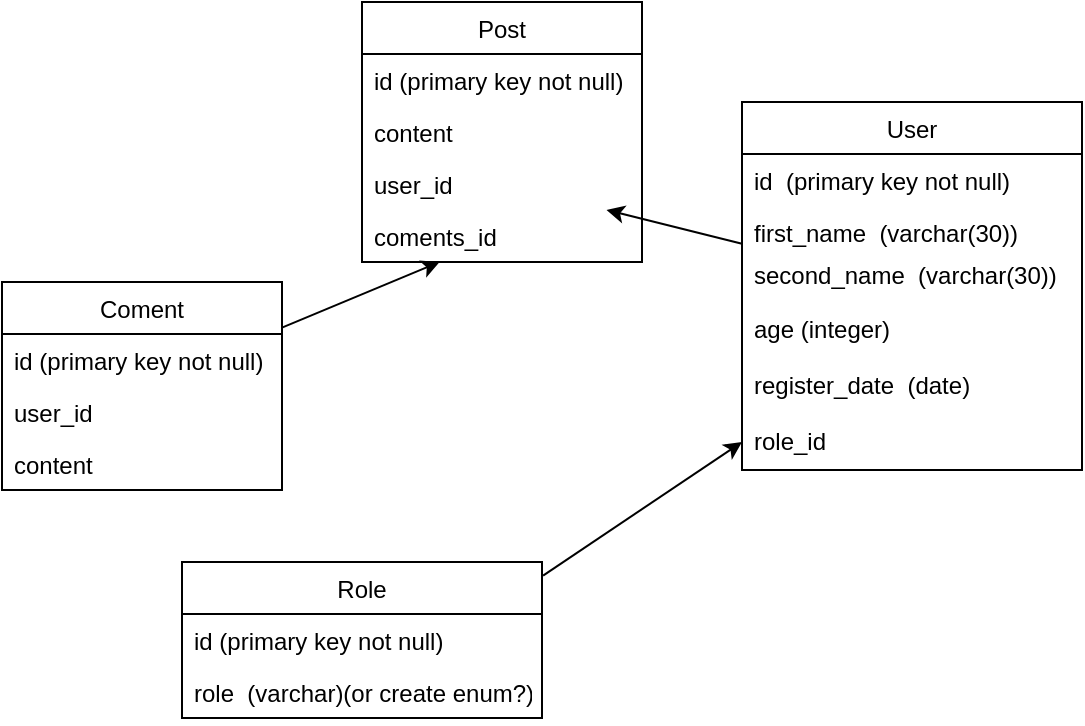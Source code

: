 <mxfile version="14.4.2" type="github"><diagram id="bsIDxaLzdYbgeSy2651X" name="Page-1"><mxGraphModel dx="677" dy="378" grid="1" gridSize="10" guides="1" tooltips="1" connect="1" arrows="1" fold="1" page="1" pageScale="1" pageWidth="827" pageHeight="1169" math="0" shadow="0"><root><mxCell id="0"/><mxCell id="1" parent="0"/><mxCell id="kao7qxQrq37zVmWnScRt-1" value="User" style="swimlane;fontStyle=0;childLayout=stackLayout;horizontal=1;startSize=26;fillColor=none;horizontalStack=0;resizeParent=1;resizeParentMax=0;resizeLast=0;collapsible=1;marginBottom=0;" vertex="1" parent="1"><mxGeometry x="380" y="80" width="170" height="184" as="geometry"/></mxCell><mxCell id="kao7qxQrq37zVmWnScRt-2" value="id  (primary key not null)" style="text;strokeColor=none;fillColor=none;align=left;verticalAlign=top;spacingLeft=4;spacingRight=4;overflow=hidden;rotatable=0;points=[[0,0.5],[1,0.5]];portConstraint=eastwest;labelBackgroundColor=none;" vertex="1" parent="kao7qxQrq37zVmWnScRt-1"><mxGeometry y="26" width="170" height="26" as="geometry"/></mxCell><mxCell id="kao7qxQrq37zVmWnScRt-3" value="first_name  (varchar(30))" style="text;strokeColor=none;fillColor=none;align=left;verticalAlign=top;spacingLeft=4;spacingRight=4;overflow=hidden;rotatable=0;points=[[0,0.5],[1,0.5]];portConstraint=eastwest;" vertex="1" parent="kao7qxQrq37zVmWnScRt-1"><mxGeometry y="52" width="170" height="28" as="geometry"/></mxCell><mxCell id="kao7qxQrq37zVmWnScRt-4" value="second_name  (varchar(30))&#10;" style="text;align=left;verticalAlign=bottom;spacingLeft=4;spacingRight=4;overflow=hidden;rotatable=0;points=[[0,0.5],[1,0.5]];portConstraint=eastwest;" vertex="1" parent="kao7qxQrq37zVmWnScRt-1"><mxGeometry y="80" width="170" height="20" as="geometry"/></mxCell><mxCell id="kao7qxQrq37zVmWnScRt-16" value="age (integer)" style="text;strokeColor=none;fillColor=none;align=left;verticalAlign=top;spacingLeft=4;spacingRight=4;overflow=hidden;rotatable=0;points=[[0,0.5],[1,0.5]];portConstraint=eastwest;" vertex="1" parent="kao7qxQrq37zVmWnScRt-1"><mxGeometry y="100" width="170" height="28" as="geometry"/></mxCell><mxCell id="kao7qxQrq37zVmWnScRt-17" value="register_date  (date)" style="text;strokeColor=none;fillColor=none;align=left;verticalAlign=top;spacingLeft=4;spacingRight=4;overflow=hidden;rotatable=0;points=[[0,0.5],[1,0.5]];portConstraint=eastwest;" vertex="1" parent="kao7qxQrq37zVmWnScRt-1"><mxGeometry y="128" width="170" height="28" as="geometry"/></mxCell><mxCell id="kao7qxQrq37zVmWnScRt-18" value="role_id" style="text;strokeColor=none;fillColor=none;align=left;verticalAlign=top;spacingLeft=4;spacingRight=4;overflow=hidden;rotatable=0;points=[[0,0.5],[1,0.5]];portConstraint=eastwest;" vertex="1" parent="kao7qxQrq37zVmWnScRt-1"><mxGeometry y="156" width="170" height="28" as="geometry"/></mxCell><mxCell id="kao7qxQrq37zVmWnScRt-7" value="Role" style="swimlane;fontStyle=0;childLayout=stackLayout;horizontal=1;startSize=26;fillColor=none;horizontalStack=0;resizeParent=1;resizeParentMax=0;resizeLast=0;collapsible=1;marginBottom=0;labelBackgroundColor=none;fontColor=#000000;" vertex="1" parent="1"><mxGeometry x="100" y="310" width="180" height="78" as="geometry"/></mxCell><mxCell id="kao7qxQrq37zVmWnScRt-8" value="id (primary key not null)" style="text;strokeColor=none;fillColor=none;align=left;verticalAlign=top;spacingLeft=4;spacingRight=4;overflow=hidden;rotatable=0;points=[[0,0.5],[1,0.5]];portConstraint=eastwest;" vertex="1" parent="kao7qxQrq37zVmWnScRt-7"><mxGeometry y="26" width="180" height="26" as="geometry"/></mxCell><mxCell id="kao7qxQrq37zVmWnScRt-9" value="role  (varchar)(or create enum?)" style="text;strokeColor=none;fillColor=none;align=left;verticalAlign=top;spacingLeft=4;spacingRight=4;overflow=hidden;rotatable=0;points=[[0,0.5],[1,0.5]];portConstraint=eastwest;" vertex="1" parent="kao7qxQrq37zVmWnScRt-7"><mxGeometry y="52" width="180" height="26" as="geometry"/></mxCell><mxCell id="kao7qxQrq37zVmWnScRt-20" value="Post" style="swimlane;fontStyle=0;childLayout=stackLayout;horizontal=1;startSize=26;fillColor=none;horizontalStack=0;resizeParent=1;resizeParentMax=0;resizeLast=0;collapsible=1;marginBottom=0;labelBackgroundColor=none;fontColor=#000000;" vertex="1" parent="1"><mxGeometry x="190" y="30" width="140" height="130" as="geometry"/></mxCell><mxCell id="kao7qxQrq37zVmWnScRt-21" value="id (primary key not null)" style="text;strokeColor=none;fillColor=none;align=left;verticalAlign=top;spacingLeft=4;spacingRight=4;overflow=hidden;rotatable=0;points=[[0,0.5],[1,0.5]];portConstraint=eastwest;" vertex="1" parent="kao7qxQrq37zVmWnScRt-20"><mxGeometry y="26" width="140" height="26" as="geometry"/></mxCell><mxCell id="kao7qxQrq37zVmWnScRt-23" value="content" style="text;strokeColor=none;fillColor=none;align=left;verticalAlign=top;spacingLeft=4;spacingRight=4;overflow=hidden;rotatable=0;points=[[0,0.5],[1,0.5]];portConstraint=eastwest;" vertex="1" parent="kao7qxQrq37zVmWnScRt-20"><mxGeometry y="52" width="140" height="26" as="geometry"/></mxCell><mxCell id="kao7qxQrq37zVmWnScRt-22" value="user_id" style="text;strokeColor=none;fillColor=none;align=left;verticalAlign=top;spacingLeft=4;spacingRight=4;overflow=hidden;rotatable=0;points=[[0,0.5],[1,0.5]];portConstraint=eastwest;" vertex="1" parent="kao7qxQrq37zVmWnScRt-20"><mxGeometry y="78" width="140" height="26" as="geometry"/></mxCell><mxCell id="kao7qxQrq37zVmWnScRt-24" value="coments_id" style="text;strokeColor=none;fillColor=none;align=left;verticalAlign=top;spacingLeft=4;spacingRight=4;overflow=hidden;rotatable=0;points=[[0,0.5],[1,0.5]];portConstraint=eastwest;" vertex="1" parent="kao7qxQrq37zVmWnScRt-20"><mxGeometry y="104" width="140" height="26" as="geometry"/></mxCell><mxCell id="kao7qxQrq37zVmWnScRt-39" value="Coment" style="swimlane;fontStyle=0;childLayout=stackLayout;horizontal=1;startSize=26;fillColor=none;horizontalStack=0;resizeParent=1;resizeParentMax=0;resizeLast=0;collapsible=1;marginBottom=0;labelBackgroundColor=none;fontColor=#000000;" vertex="1" parent="1"><mxGeometry x="10" y="170" width="140" height="104" as="geometry"/></mxCell><mxCell id="kao7qxQrq37zVmWnScRt-40" value="id (primary key not null)" style="text;strokeColor=none;fillColor=none;align=left;verticalAlign=top;spacingLeft=4;spacingRight=4;overflow=hidden;rotatable=0;points=[[0,0.5],[1,0.5]];portConstraint=eastwest;" vertex="1" parent="kao7qxQrq37zVmWnScRt-39"><mxGeometry y="26" width="140" height="26" as="geometry"/></mxCell><mxCell id="kao7qxQrq37zVmWnScRt-41" value="user_id" style="text;strokeColor=none;fillColor=none;align=left;verticalAlign=top;spacingLeft=4;spacingRight=4;overflow=hidden;rotatable=0;points=[[0,0.5],[1,0.5]];portConstraint=eastwest;" vertex="1" parent="kao7qxQrq37zVmWnScRt-39"><mxGeometry y="52" width="140" height="26" as="geometry"/></mxCell><mxCell id="kao7qxQrq37zVmWnScRt-42" value="content" style="text;strokeColor=none;fillColor=none;align=left;verticalAlign=top;spacingLeft=4;spacingRight=4;overflow=hidden;rotatable=0;points=[[0,0.5],[1,0.5]];portConstraint=eastwest;" vertex="1" parent="kao7qxQrq37zVmWnScRt-39"><mxGeometry y="78" width="140" height="26" as="geometry"/></mxCell><mxCell id="kao7qxQrq37zVmWnScRt-45" value="" style="endArrow=classic;html=1;fontColor=#000000;" edge="1" parent="1" source="kao7qxQrq37zVmWnScRt-39" target="kao7qxQrq37zVmWnScRt-24"><mxGeometry width="50" height="50" relative="1" as="geometry"><mxPoint x="250" y="310" as="sourcePoint"/><mxPoint x="300" y="260" as="targetPoint"/></mxGeometry></mxCell><mxCell id="kao7qxQrq37zVmWnScRt-47" value="" style="endArrow=classic;html=1;fontColor=#000000;" edge="1" parent="1" source="kao7qxQrq37zVmWnScRt-1" target="kao7qxQrq37zVmWnScRt-22"><mxGeometry width="50" height="50" relative="1" as="geometry"><mxPoint x="250" y="310" as="sourcePoint"/><mxPoint x="300" y="260" as="targetPoint"/></mxGeometry></mxCell><mxCell id="kao7qxQrq37zVmWnScRt-49" value="" style="endArrow=classic;html=1;fontColor=#000000;exitX=1.003;exitY=0.087;exitDx=0;exitDy=0;exitPerimeter=0;entryX=0;entryY=0.5;entryDx=0;entryDy=0;" edge="1" parent="1" source="kao7qxQrq37zVmWnScRt-7" target="kao7qxQrq37zVmWnScRt-18"><mxGeometry width="50" height="50" relative="1" as="geometry"><mxPoint x="250" y="290" as="sourcePoint"/><mxPoint x="300" y="240" as="targetPoint"/><Array as="points"/></mxGeometry></mxCell></root></mxGraphModel></diagram></mxfile>